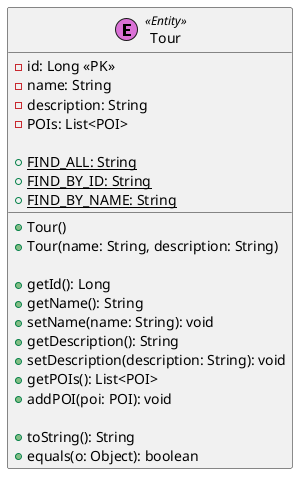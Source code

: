 @startuml Tour_Class_Diagram

class Tour << (E,orchid) Entity >> {
    -id: Long <<PK>>
    -name: String
    -description: String
    -POIs: List<POI>

    + {static} FIND_ALL: String
    + {static} FIND_BY_ID: String
    + {static} FIND_BY_NAME: String

    +Tour()
    +Tour(name: String, description: String)

    +getId(): Long
    +getName(): String
    +setName(name: String): void
    +getDescription(): String
    +setDescription(description: String): void
    +getPOIs(): List<POI>
    +addPOI(poi: POI): void

    +toString(): String
    +equals(o: Object): boolean
}

@enduml
